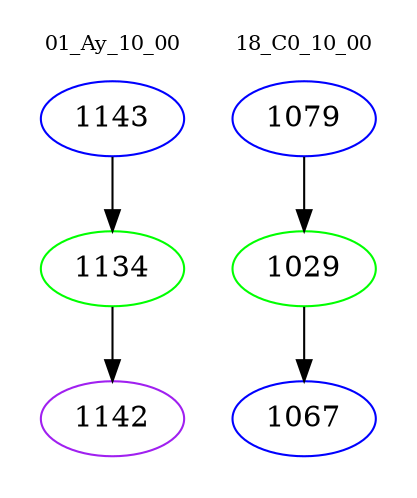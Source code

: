 digraph{
subgraph cluster_0 {
color = white
label = "01_Ay_10_00";
fontsize=10;
T0_1143 [label="1143", color="blue"]
T0_1143 -> T0_1134 [color="black"]
T0_1134 [label="1134", color="green"]
T0_1134 -> T0_1142 [color="black"]
T0_1142 [label="1142", color="purple"]
}
subgraph cluster_1 {
color = white
label = "18_C0_10_00";
fontsize=10;
T1_1079 [label="1079", color="blue"]
T1_1079 -> T1_1029 [color="black"]
T1_1029 [label="1029", color="green"]
T1_1029 -> T1_1067 [color="black"]
T1_1067 [label="1067", color="blue"]
}
}
